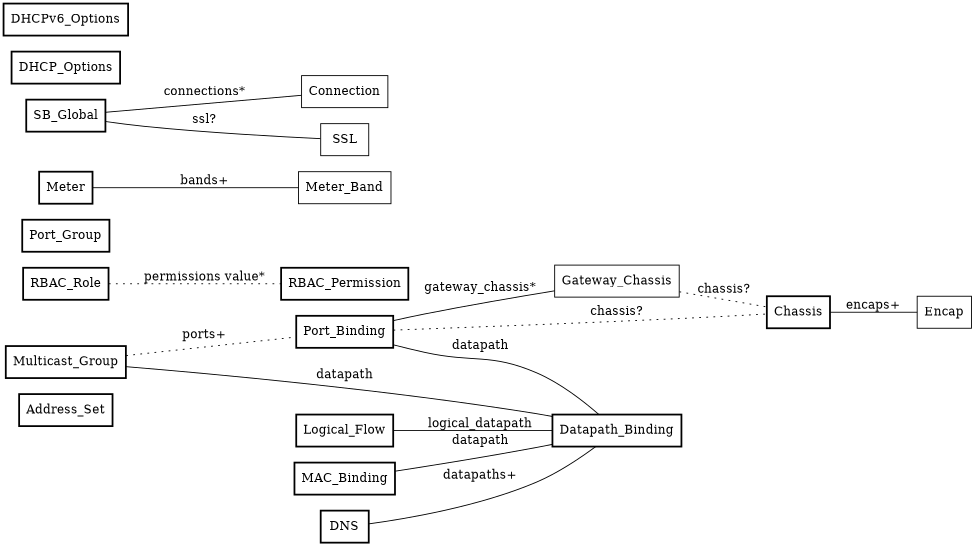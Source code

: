 digraph OVN_Southbound {
	rankdir=LR;
	size="6.5,4";
	margin="0";
	node [shape=box];
	edge [dir=none, arrowhead=none, arrowtail=none];
	Address_Set [style=bold];
	Port_Binding [style=bold];
	Port_Binding -> Gateway_Chassis [label="gateway_chassis*"];
	Port_Binding -> Datapath_Binding [label="datapath"];
	Port_Binding -> Chassis [style=dotted, label="chassis?"];
	Gateway_Chassis [];
	Gateway_Chassis -> Chassis [style=dotted, label="chassis?"];
	Encap [];
	Multicast_Group [style=bold];
	Multicast_Group -> Port_Binding [style=dotted, label="ports+"];
	Multicast_Group -> Datapath_Binding [label="datapath"];
	Datapath_Binding [style=bold];
	RBAC_Permission [style=bold];
	RBAC_Role [style=bold];
	RBAC_Role -> RBAC_Permission [style=dotted, label="permissions value*"];
	Port_Group [style=bold];
	Logical_Flow [style=bold];
	Logical_Flow -> Datapath_Binding [label="logical_datapath"];
	Meter_Band [];
	Connection [];
	Chassis [style=bold];
	Chassis -> Encap [label="encaps+"];
	MAC_Binding [style=bold];
	MAC_Binding -> Datapath_Binding [label="datapath"];
	SB_Global [style=bold];
	SB_Global -> Connection [label="connections*"];
	SB_Global -> SSL [label="ssl?"];
	DNS [style=bold];
	DNS -> Datapath_Binding [label="datapaths+"];
	Meter [style=bold];
	Meter -> Meter_Band [label="bands+"];
	DHCP_Options [style=bold];
	SSL [];
	DHCPv6_Options [style=bold];
}
